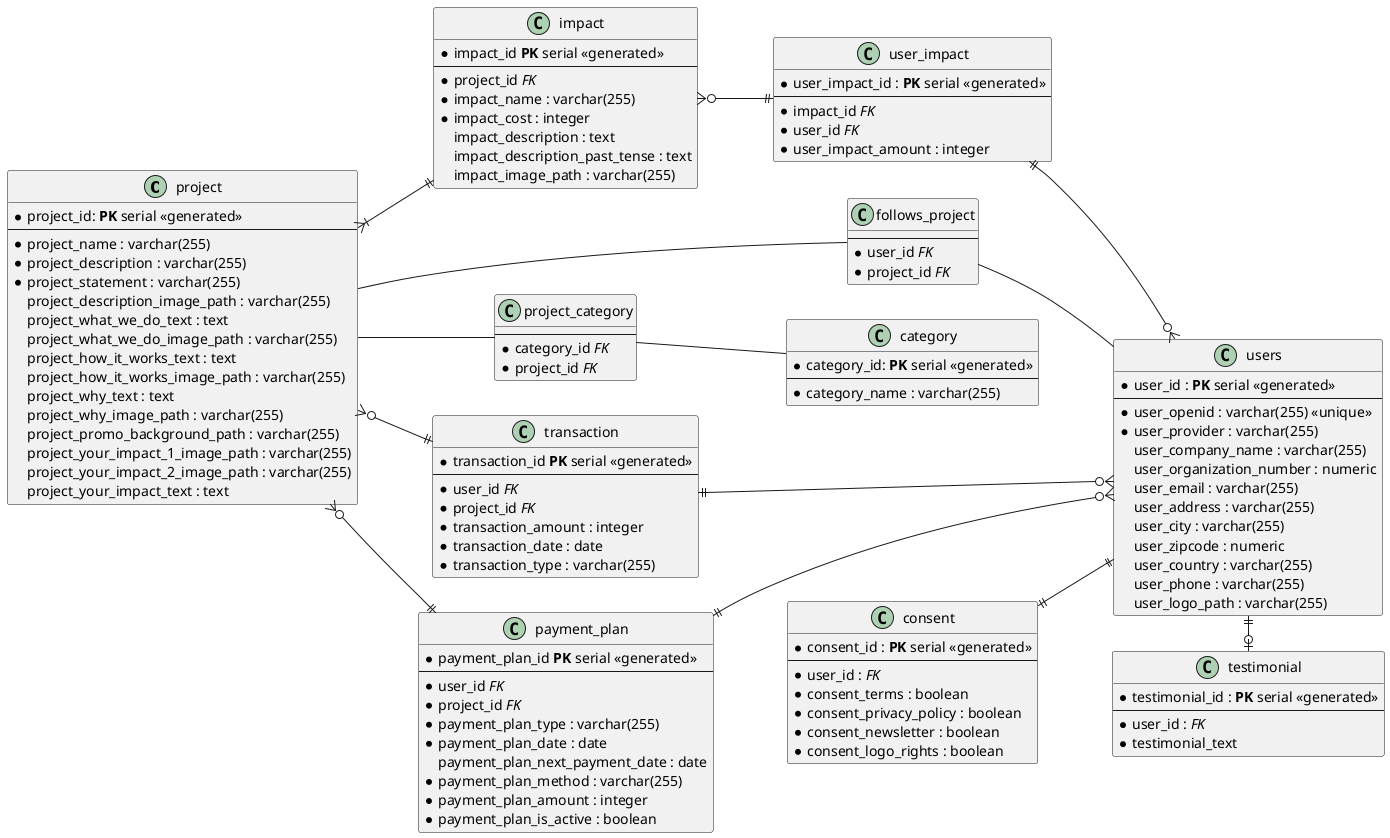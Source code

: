 /'
Zero or One	|o--
Exactly One	||--
Zero or Many }o--
One or Many	}|--
'/

@startuml
left to right direction
project }|--|| impact
project -- follows_project
project -- project_category
project }o--|| transaction
project }o--|| payment_plan

payment_plan ||--o{ users

project_category -- category
follows_project -- users

transaction ||--o{ users

impact }o--|| user_impact
user_impact ||--o{ users

users ||-o| testimonial
consent ||--|| users

class users{
* user_id : **PK** serial <<generated>>
--
* user_openid : varchar(255) <<unique>>
* user_provider : varchar(255)
user_company_name : varchar(255)
user_organization_number : numeric
user_email : varchar(255)
user_address : varchar(255)
user_city : varchar(255)
user_zipcode : numeric
user_country : varchar(255)
user_phone : varchar(255)
user_logo_path : varchar(255)
}

class testimonial{
* testimonial_id : **PK** serial <<generated>>
--
* user_id : //FK//
* testimonial_text
}

class consent{
* consent_id : **PK** serial <<generated>>
--
* user_id : //FK//
* consent_terms : boolean
* consent_privacy_policy : boolean
* consent_newsletter : boolean
* consent_logo_rights : boolean
}


class user_impact{
* user_impact_id : **PK** serial <<generated>>
--
* impact_id //FK//
* user_id //FK//
* user_impact_amount : integer
}


class impact{
* impact_id **PK** serial <<generated>>
--
* project_id //FK//
* impact_name : varchar(255)
* impact_cost : integer
impact_description : text
impact_description_past_tense : text
impact_image_path : varchar(255)
}


class project{
* project_id: **PK** serial <<generated>>
--
* project_name : varchar(255)
* project_description : varchar(255)
* project_statement : varchar(255)
project_description_image_path : varchar(255)
project_what_we_do_text : text
project_what_we_do_image_path : varchar(255)
project_how_it_works_text : text
project_how_it_works_image_path : varchar(255)
project_why_text : text
project_why_image_path : varchar(255)
project_promo_background_path : varchar(255)
project_your_impact_1_image_path : varchar(255)
project_your_impact_2_image_path : varchar(255)
project_your_impact_text : text
}


class follows_project{
--
* user_id //FK//
* project_id //FK//
}


class project_category{
--
* category_id //FK//
* project_id //FK//
}


class category{
* category_id: **PK** serial <<generated>>
--
* category_name : varchar(255)
}


class transaction{
* transaction_id **PK** serial <<generated>>
--
* user_id //FK//
* project_id //FK//
* transaction_amount : integer
* transaction_date : date
* transaction_type : varchar(255)
}


class payment_plan{
* payment_plan_id **PK** serial <<generated>>
--
* user_id //FK//
* project_id //FK//
* payment_plan_type : varchar(255)
* payment_plan_date : date
payment_plan_next_payment_date : date
* payment_plan_method : varchar(255)
* payment_plan_amount : integer
* payment_plan_is_active : boolean
}
@enduml
